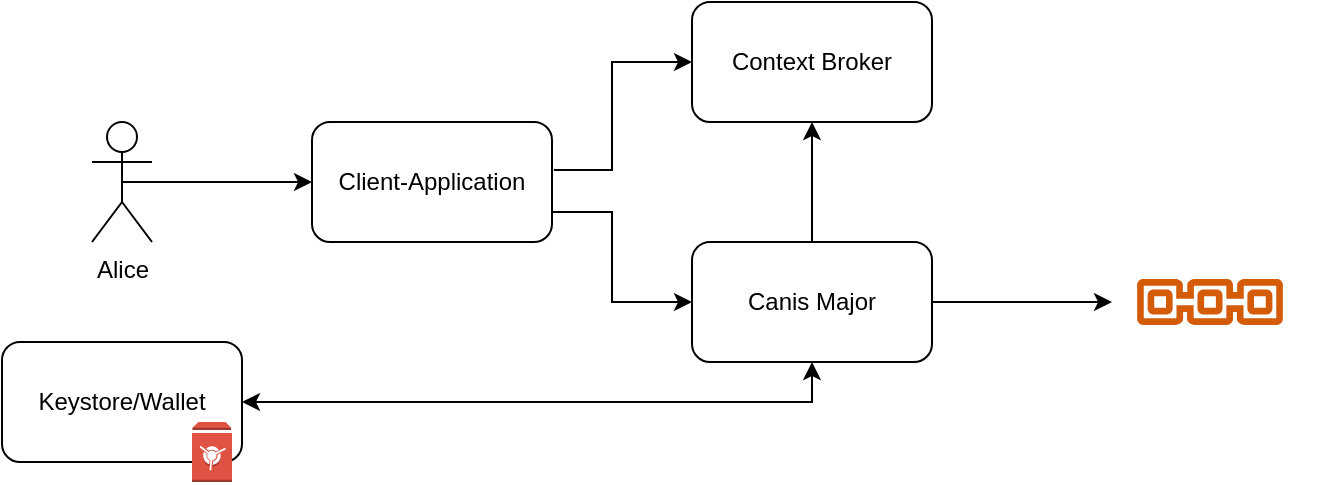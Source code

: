 <mxfile version="20.0.4" type="device"><diagram id="6d33PbxychJKcbkXfyGd" name="Page-1"><mxGraphModel dx="1662" dy="840" grid="1" gridSize="10" guides="1" tooltips="1" connect="1" arrows="1" fold="1" page="1" pageScale="1" pageWidth="850" pageHeight="1100" math="0" shadow="0"><root><mxCell id="0"/><mxCell id="1" parent="0"/><mxCell id="MaYWQe_ivpU9w6bvTmLm-1" value="Context Broker" style="rounded=1;whiteSpace=wrap;html=1;" vertex="1" parent="1"><mxGeometry x="440" y="240" width="120" height="60" as="geometry"/></mxCell><mxCell id="MaYWQe_ivpU9w6bvTmLm-11" style="edgeStyle=orthogonalEdgeStyle;rounded=0;orthogonalLoop=1;jettySize=auto;html=1;exitX=0.5;exitY=0.5;exitDx=0;exitDy=0;exitPerimeter=0;entryX=0;entryY=0.5;entryDx=0;entryDy=0;" edge="1" parent="1" source="MaYWQe_ivpU9w6bvTmLm-2" target="MaYWQe_ivpU9w6bvTmLm-10"><mxGeometry relative="1" as="geometry"><mxPoint x="170" y="330" as="targetPoint"/></mxGeometry></mxCell><mxCell id="MaYWQe_ivpU9w6bvTmLm-2" value="Alice" style="shape=umlActor;verticalLabelPosition=bottom;verticalAlign=top;html=1;outlineConnect=0;" vertex="1" parent="1"><mxGeometry x="140" y="300" width="30" height="60" as="geometry"/></mxCell><mxCell id="MaYWQe_ivpU9w6bvTmLm-3" value="Canis Major" style="rounded=1;whiteSpace=wrap;html=1;" vertex="1" parent="1"><mxGeometry x="440" y="360" width="120" height="60" as="geometry"/></mxCell><mxCell id="MaYWQe_ivpU9w6bvTmLm-6" value="" style="sketch=0;outlineConnect=0;fontColor=#232F3E;gradientColor=none;fillColor=#D45B07;strokeColor=none;dashed=0;verticalLabelPosition=bottom;verticalAlign=top;align=center;html=1;fontSize=12;fontStyle=0;aspect=fixed;shape=mxgraph.aws4.blockchain_resource;" vertex="1" parent="1"><mxGeometry x="660" y="378.5" width="78" height="23" as="geometry"/></mxCell><mxCell id="MaYWQe_ivpU9w6bvTmLm-8" value="" style="endArrow=classic;html=1;rounded=0;exitX=1;exitY=0.5;exitDx=0;exitDy=0;" edge="1" parent="1" source="MaYWQe_ivpU9w6bvTmLm-3"><mxGeometry width="50" height="50" relative="1" as="geometry"><mxPoint x="440" y="530" as="sourcePoint"/><mxPoint x="650" y="390" as="targetPoint"/></mxGeometry></mxCell><mxCell id="MaYWQe_ivpU9w6bvTmLm-9" value="" style="endArrow=classic;html=1;rounded=0;entryX=0.5;entryY=1;entryDx=0;entryDy=0;exitX=0.5;exitY=0;exitDx=0;exitDy=0;" edge="1" parent="1" source="MaYWQe_ivpU9w6bvTmLm-3" target="MaYWQe_ivpU9w6bvTmLm-1"><mxGeometry width="50" height="50" relative="1" as="geometry"><mxPoint x="380" y="500" as="sourcePoint"/><mxPoint x="430" y="450" as="targetPoint"/></mxGeometry></mxCell><mxCell id="MaYWQe_ivpU9w6bvTmLm-10" value="Client-Application" style="rounded=1;whiteSpace=wrap;html=1;" vertex="1" parent="1"><mxGeometry x="250" y="300" width="120" height="60" as="geometry"/></mxCell><mxCell id="MaYWQe_ivpU9w6bvTmLm-12" value="" style="endArrow=classic;html=1;rounded=0;exitX=1;exitY=0.75;exitDx=0;exitDy=0;entryX=0;entryY=0.5;entryDx=0;entryDy=0;" edge="1" parent="1" source="MaYWQe_ivpU9w6bvTmLm-10" target="MaYWQe_ivpU9w6bvTmLm-3"><mxGeometry width="50" height="50" relative="1" as="geometry"><mxPoint x="-270" y="370" as="sourcePoint"/><mxPoint x="-220" y="320" as="targetPoint"/><Array as="points"><mxPoint x="400" y="345"/><mxPoint x="400" y="390"/></Array></mxGeometry></mxCell><mxCell id="MaYWQe_ivpU9w6bvTmLm-13" value="" style="endArrow=classic;html=1;rounded=0;exitX=1.008;exitY=0.4;exitDx=0;exitDy=0;exitPerimeter=0;entryX=0;entryY=0.5;entryDx=0;entryDy=0;" edge="1" parent="1" source="MaYWQe_ivpU9w6bvTmLm-10" target="MaYWQe_ivpU9w6bvTmLm-1"><mxGeometry width="50" height="50" relative="1" as="geometry"><mxPoint x="330" y="220" as="sourcePoint"/><mxPoint x="380" y="170" as="targetPoint"/><Array as="points"><mxPoint x="400" y="324"/><mxPoint x="400" y="270"/></Array></mxGeometry></mxCell><mxCell id="MaYWQe_ivpU9w6bvTmLm-24" value="&lt;div&gt;Keystore/Wallet&lt;/div&gt;" style="rounded=1;whiteSpace=wrap;html=1;" vertex="1" parent="1"><mxGeometry x="95" y="410" width="120" height="60" as="geometry"/></mxCell><mxCell id="MaYWQe_ivpU9w6bvTmLm-26" value="" style="outlineConnect=0;dashed=0;verticalLabelPosition=bottom;verticalAlign=top;align=center;html=1;shape=mxgraph.aws3.vault;fillColor=#E05243;gradientColor=none;" vertex="1" parent="1"><mxGeometry x="190" y="450" width="20" height="30" as="geometry"/></mxCell><mxCell id="MaYWQe_ivpU9w6bvTmLm-27" value="" style="shape=image;html=1;verticalAlign=top;verticalLabelPosition=bottom;labelBackgroundColor=#ffffff;imageAspect=0;aspect=fixed;image=https://cdn1.iconfinder.com/data/icons/cryptocurrency-blockchain-fintech-free/32/Cryptocurrency_Ethereum_ETH-128.png" vertex="1" parent="1"><mxGeometry x="720" y="350" width="44" height="44" as="geometry"/></mxCell><mxCell id="MaYWQe_ivpU9w6bvTmLm-28" value="" style="endArrow=classic;startArrow=classic;html=1;rounded=0;exitX=1;exitY=0.5;exitDx=0;exitDy=0;entryX=0.5;entryY=1;entryDx=0;entryDy=0;" edge="1" parent="1" source="MaYWQe_ivpU9w6bvTmLm-24" target="MaYWQe_ivpU9w6bvTmLm-3"><mxGeometry width="50" height="50" relative="1" as="geometry"><mxPoint x="350" y="510" as="sourcePoint"/><mxPoint x="400" y="460" as="targetPoint"/><Array as="points"><mxPoint x="500" y="440"/></Array></mxGeometry></mxCell></root></mxGraphModel></diagram></mxfile>